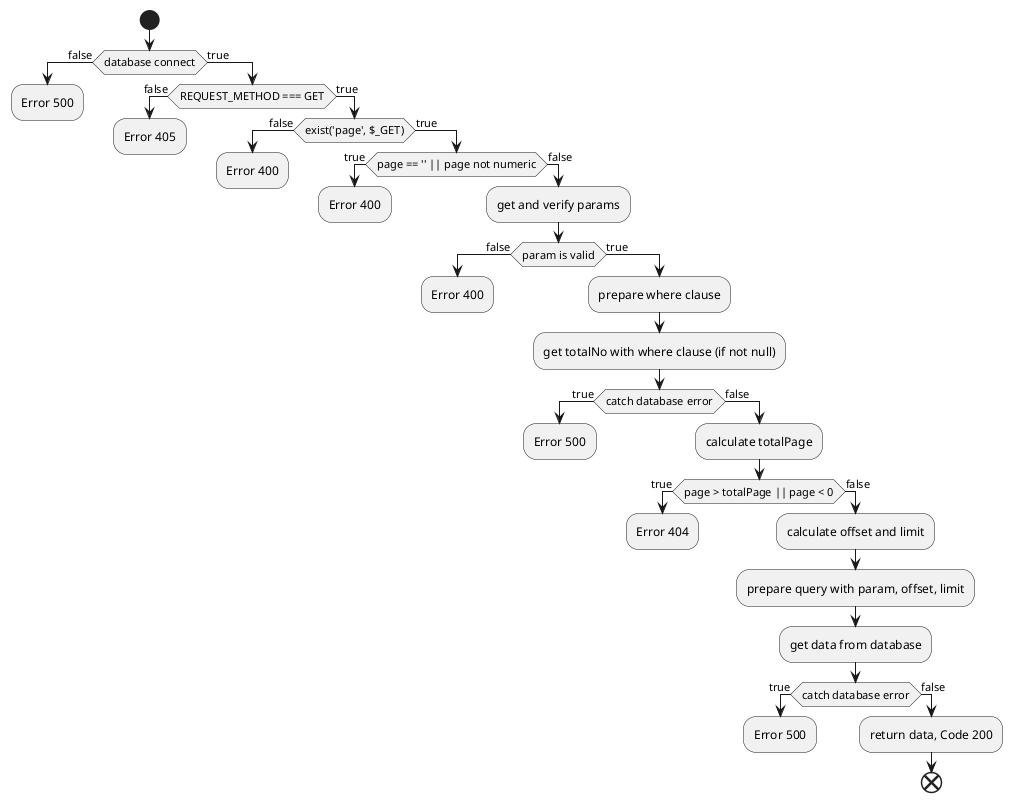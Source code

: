 @startuml
start
if(database connect) then (false)
  :Error 500;
  kill
else (true)
  if(REQUEST_METHOD === GET) then (false)
    :Error 405;
    kill
  else (true)
    if(exist('page', $_GET)) then (false)
      :Error 400;
      kill
    else (true) 
      if(page == '' || page not numeric) then (true)
        :Error 400;
        kill
      else (false)
        :get and verify params;
        if(param is valid) then (false)
          :Error 400;
          kill
        else (true)
          :prepare where clause;
          :get totalNo with where clause (if not null);
          if(catch database error) then (true)
            :Error 500;
            kill
          else (false)
            :calculate totalPage;
            if(page > totalPage || page < 0) then (true)
              :Error 404;
              kill
            else (false)
              :calculate offset and limit;
              :prepare query with param, offset, limit;
              :get data from database;
              if(catch database error) then (true)
                :Error 500;
                kill
              else (false)
                :return data, Code 200;
                end
@enduml
